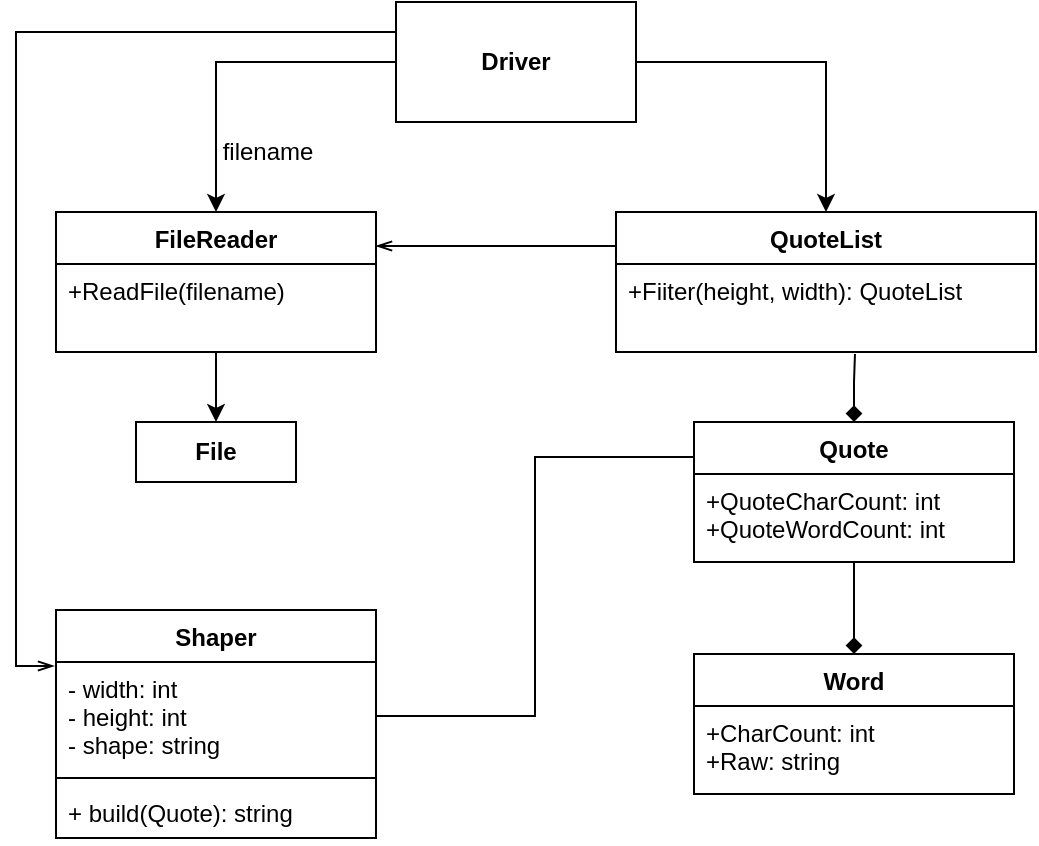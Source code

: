 <mxfile version="20.8.20" type="device"><diagram name="Page-1" id="P8xnirko-7PBXyjznZyu"><mxGraphModel dx="1434" dy="903" grid="1" gridSize="10" guides="1" tooltips="1" connect="1" arrows="1" fold="1" page="1" pageScale="1" pageWidth="850" pageHeight="1100" math="0" shadow="0"><root><mxCell id="0"/><mxCell id="1" parent="0"/><mxCell id="iBdMyAa2vxcQNjxQZoYZ-7" style="edgeStyle=orthogonalEdgeStyle;rounded=0;orthogonalLoop=1;jettySize=auto;html=1;endArrow=none;endFill=0;startArrow=diamond;startFill=1;entryX=0.569;entryY=1.023;entryDx=0;entryDy=0;entryPerimeter=0;" parent="1" source="iBdMyAa2vxcQNjxQZoYZ-3" target="1MA-dXr5vLYz3ssYieLl-9" edge="1"><mxGeometry relative="1" as="geometry"><mxPoint x="670" y="330" as="targetPoint"/></mxGeometry></mxCell><mxCell id="iBdMyAa2vxcQNjxQZoYZ-3" value="Quote" style="swimlane;fontStyle=1;align=center;verticalAlign=top;childLayout=stackLayout;horizontal=1;startSize=26;horizontalStack=0;resizeParent=1;resizeParentMax=0;resizeLast=0;collapsible=1;marginBottom=0;" parent="1" vertex="1"><mxGeometry x="639" y="370" width="160" height="70" as="geometry"/></mxCell><mxCell id="iBdMyAa2vxcQNjxQZoYZ-4" value="+QuoteCharCount: int&#xA;+QuoteWordCount: int&#xA;" style="text;strokeColor=none;fillColor=none;align=left;verticalAlign=top;spacingLeft=4;spacingRight=4;overflow=hidden;rotatable=0;points=[[0,0.5],[1,0.5]];portConstraint=eastwest;" parent="iBdMyAa2vxcQNjxQZoYZ-3" vertex="1"><mxGeometry y="26" width="160" height="44" as="geometry"/></mxCell><mxCell id="iBdMyAa2vxcQNjxQZoYZ-13" style="edgeStyle=orthogonalEdgeStyle;rounded=0;orthogonalLoop=1;jettySize=auto;html=1;startArrow=diamond;startFill=1;endArrow=none;endFill=0;" parent="1" source="iBdMyAa2vxcQNjxQZoYZ-10" target="iBdMyAa2vxcQNjxQZoYZ-3" edge="1"><mxGeometry relative="1" as="geometry"/></mxCell><mxCell id="iBdMyAa2vxcQNjxQZoYZ-10" value="Word&#xA;" style="swimlane;fontStyle=1;align=center;verticalAlign=top;childLayout=stackLayout;horizontal=1;startSize=26;horizontalStack=0;resizeParent=1;resizeParentMax=0;resizeLast=0;collapsible=1;marginBottom=0;" parent="1" vertex="1"><mxGeometry x="639" y="486" width="160" height="70" as="geometry"/></mxCell><mxCell id="iBdMyAa2vxcQNjxQZoYZ-11" value="+CharCount: int&#xA;+Raw: string&#xA;" style="text;strokeColor=none;fillColor=none;align=left;verticalAlign=top;spacingLeft=4;spacingRight=4;overflow=hidden;rotatable=0;points=[[0,0.5],[1,0.5]];portConstraint=eastwest;" parent="iBdMyAa2vxcQNjxQZoYZ-10" vertex="1"><mxGeometry y="26" width="160" height="44" as="geometry"/></mxCell><mxCell id="iBdMyAa2vxcQNjxQZoYZ-19" style="edgeStyle=orthogonalEdgeStyle;rounded=0;orthogonalLoop=1;jettySize=auto;html=1;startArrow=none;startFill=0;endArrow=classic;endFill=1;" parent="1" source="iBdMyAa2vxcQNjxQZoYZ-14" edge="1"><mxGeometry relative="1" as="geometry"><mxPoint x="400" y="370" as="targetPoint"/></mxGeometry></mxCell><mxCell id="iBdMyAa2vxcQNjxQZoYZ-14" value="FileReader" style="swimlane;fontStyle=1;align=center;verticalAlign=top;childLayout=stackLayout;horizontal=1;startSize=26;horizontalStack=0;resizeParent=1;resizeParentMax=0;resizeLast=0;collapsible=1;marginBottom=0;" parent="1" vertex="1"><mxGeometry x="320" y="265" width="160" height="70" as="geometry"/></mxCell><mxCell id="iBdMyAa2vxcQNjxQZoYZ-15" value="+ReadFile(filename)" style="text;strokeColor=none;fillColor=none;align=left;verticalAlign=top;spacingLeft=4;spacingRight=4;overflow=hidden;rotatable=0;points=[[0,0.5],[1,0.5]];portConstraint=eastwest;" parent="iBdMyAa2vxcQNjxQZoYZ-14" vertex="1"><mxGeometry y="26" width="160" height="44" as="geometry"/></mxCell><mxCell id="iBdMyAa2vxcQNjxQZoYZ-22" style="edgeStyle=orthogonalEdgeStyle;rounded=0;orthogonalLoop=1;jettySize=auto;html=1;entryX=0.5;entryY=0;entryDx=0;entryDy=0;startArrow=none;startFill=0;endArrow=classic;endFill=1;" parent="1" source="iBdMyAa2vxcQNjxQZoYZ-20" target="iBdMyAa2vxcQNjxQZoYZ-14" edge="1"><mxGeometry relative="1" as="geometry"/></mxCell><mxCell id="iBdMyAa2vxcQNjxQZoYZ-23" style="edgeStyle=orthogonalEdgeStyle;rounded=0;orthogonalLoop=1;jettySize=auto;html=1;startArrow=none;startFill=0;endArrow=classic;endFill=1;exitX=1;exitY=0.5;exitDx=0;exitDy=0;entryX=0.5;entryY=0;entryDx=0;entryDy=0;" parent="1" source="iBdMyAa2vxcQNjxQZoYZ-20" target="1MA-dXr5vLYz3ssYieLl-8" edge="1"><mxGeometry relative="1" as="geometry"><mxPoint x="670" y="270" as="targetPoint"/></mxGeometry></mxCell><mxCell id="1MA-dXr5vLYz3ssYieLl-7" style="edgeStyle=orthogonalEdgeStyle;rounded=0;orthogonalLoop=1;jettySize=auto;html=1;exitX=0;exitY=0.25;exitDx=0;exitDy=0;entryX=-0.006;entryY=0.037;entryDx=0;entryDy=0;entryPerimeter=0;startArrow=none;startFill=0;endArrow=openThin;endFill=0;" edge="1" parent="1" source="iBdMyAa2vxcQNjxQZoYZ-20" target="1MA-dXr5vLYz3ssYieLl-3"><mxGeometry relative="1" as="geometry"/></mxCell><mxCell id="iBdMyAa2vxcQNjxQZoYZ-20" value="&lt;b&gt;Driver&lt;/b&gt;" style="rounded=0;whiteSpace=wrap;html=1;" parent="1" vertex="1"><mxGeometry x="490" y="160" width="120" height="60" as="geometry"/></mxCell><mxCell id="iBdMyAa2vxcQNjxQZoYZ-24" value="&lt;div&gt;filename&lt;/div&gt;" style="text;html=1;strokeColor=none;fillColor=none;align=center;verticalAlign=middle;whiteSpace=wrap;rounded=0;" parent="1" vertex="1"><mxGeometry x="396" y="220" width="60" height="30" as="geometry"/></mxCell><mxCell id="1MA-dXr5vLYz3ssYieLl-1" value="&lt;div&gt;&lt;b&gt;File&lt;/b&gt;&lt;/div&gt;" style="rounded=0;whiteSpace=wrap;html=1;" vertex="1" parent="1"><mxGeometry x="360" y="370" width="80" height="30" as="geometry"/></mxCell><mxCell id="1MA-dXr5vLYz3ssYieLl-2" value="Shaper" style="swimlane;fontStyle=1;align=center;verticalAlign=top;childLayout=stackLayout;horizontal=1;startSize=26;horizontalStack=0;resizeParent=1;resizeParentMax=0;resizeLast=0;collapsible=1;marginBottom=0;" vertex="1" parent="1"><mxGeometry x="320" y="464" width="160" height="114" as="geometry"/></mxCell><mxCell id="1MA-dXr5vLYz3ssYieLl-3" value="- width: int&#xA;- height: int&#xA;- shape: string&#xA;&#xA;" style="text;strokeColor=none;fillColor=none;align=left;verticalAlign=top;spacingLeft=4;spacingRight=4;overflow=hidden;rotatable=0;points=[[0,0.5],[1,0.5]];portConstraint=eastwest;" vertex="1" parent="1MA-dXr5vLYz3ssYieLl-2"><mxGeometry y="26" width="160" height="54" as="geometry"/></mxCell><mxCell id="1MA-dXr5vLYz3ssYieLl-4" value="" style="line;strokeWidth=1;fillColor=none;align=left;verticalAlign=middle;spacingTop=-1;spacingLeft=3;spacingRight=3;rotatable=0;labelPosition=right;points=[];portConstraint=eastwest;strokeColor=inherit;" vertex="1" parent="1MA-dXr5vLYz3ssYieLl-2"><mxGeometry y="80" width="160" height="8" as="geometry"/></mxCell><mxCell id="1MA-dXr5vLYz3ssYieLl-5" value="+ build(Quote): string&#xA;" style="text;strokeColor=none;fillColor=none;align=left;verticalAlign=top;spacingLeft=4;spacingRight=4;overflow=hidden;rotatable=0;points=[[0,0.5],[1,0.5]];portConstraint=eastwest;" vertex="1" parent="1MA-dXr5vLYz3ssYieLl-2"><mxGeometry y="88" width="160" height="26" as="geometry"/></mxCell><mxCell id="1MA-dXr5vLYz3ssYieLl-8" value="QuoteList" style="swimlane;fontStyle=1;align=center;verticalAlign=top;childLayout=stackLayout;horizontal=1;startSize=26;horizontalStack=0;resizeParent=1;resizeParentMax=0;resizeLast=0;collapsible=1;marginBottom=0;" vertex="1" parent="1"><mxGeometry x="600" y="265" width="210" height="70" as="geometry"/></mxCell><mxCell id="1MA-dXr5vLYz3ssYieLl-9" value="+Fiiter(height, width): QuoteList" style="text;strokeColor=none;fillColor=none;align=left;verticalAlign=top;spacingLeft=4;spacingRight=4;overflow=hidden;rotatable=0;points=[[0,0.5],[1,0.5]];portConstraint=eastwest;" vertex="1" parent="1MA-dXr5vLYz3ssYieLl-8"><mxGeometry y="26" width="210" height="44" as="geometry"/></mxCell><mxCell id="1MA-dXr5vLYz3ssYieLl-11" style="edgeStyle=orthogonalEdgeStyle;rounded=0;orthogonalLoop=1;jettySize=auto;html=1;startArrow=none;startFill=0;endArrow=openThin;endFill=0;" edge="1" parent="1"><mxGeometry relative="1" as="geometry"><mxPoint x="600" y="282" as="sourcePoint"/><mxPoint x="480" y="282" as="targetPoint"/></mxGeometry></mxCell><mxCell id="1MA-dXr5vLYz3ssYieLl-12" style="edgeStyle=orthogonalEdgeStyle;rounded=0;orthogonalLoop=1;jettySize=auto;html=1;startArrow=none;startFill=0;endArrow=none;endFill=0;exitX=0;exitY=0.25;exitDx=0;exitDy=0;" edge="1" parent="1" source="iBdMyAa2vxcQNjxQZoYZ-3" target="1MA-dXr5vLYz3ssYieLl-3"><mxGeometry relative="1" as="geometry"/></mxCell></root></mxGraphModel></diagram></mxfile>